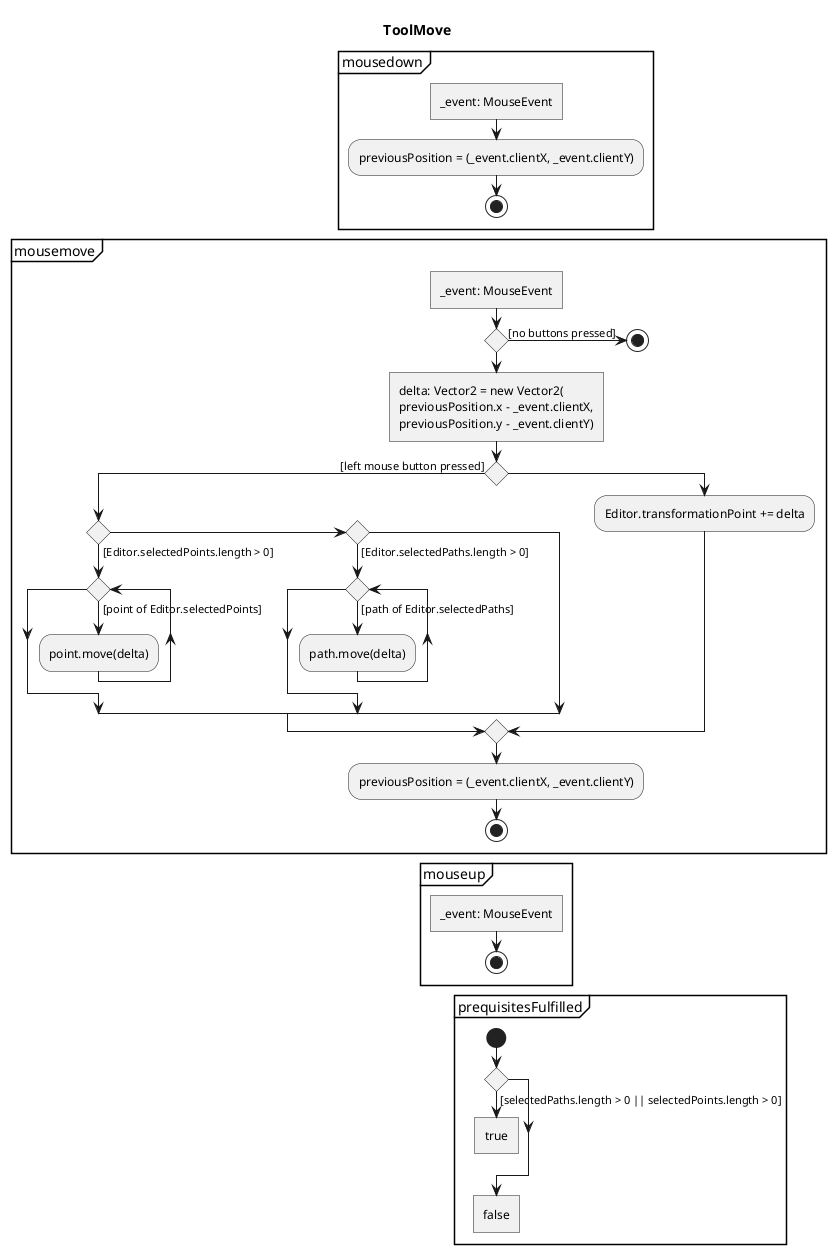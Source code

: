 @startuml ToolMove
skinparam monochrome true

title ToolMove

partition mousedown {
	:_event: MouseEvent]
	:previousPosition = (_event.clientX, _event.clientY);
	stop
}

partition mousemove {
	:_event: MouseEvent]
	if() then ([no buttons pressed])
		stop
	endif
	' TODO: if only one tangent is selected, make its opposite move accordingly
	:delta: Vector2 = new Vector2(
	previousPosition.x - _event.clientX,
	previousPosition.y - _event.clientY)]
	if() then ([left mouse button pressed])
		if() then ([Editor.selectedPoints.length > 0])
			while() is ([point of Editor.selectedPoints])
				:point.move(delta);
			endwhile
		elseif () then ([Editor.selectedPaths.length > 0])
			while() is ([path of Editor.selectedPaths])
				:path.move(delta);
			endwhile
		endif
	else
		:Editor.transformationPoint += delta;
	endif
	:previousPosition = (_event.clientX, _event.clientY);
	stop
}

partition mouseup {
	:_event: MouseEvent]
	stop
}


partition prequisitesFulfilled {
	start
	if() then([selectedPaths.length > 0 || selectedPoints.length > 0])
		:true]
		detach
	endif
	:false]
	detach
}

@enduml